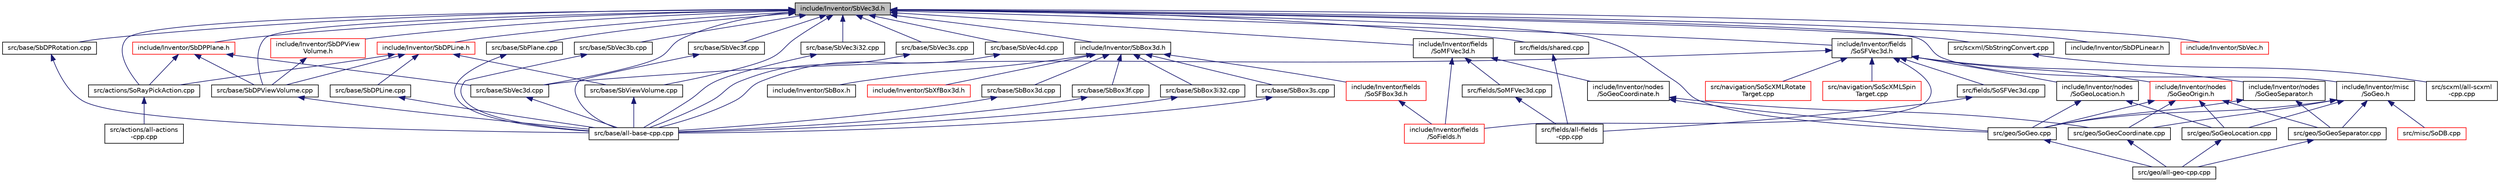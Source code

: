 digraph "include/Inventor/SbVec3d.h"
{
 // LATEX_PDF_SIZE
  edge [fontname="Helvetica",fontsize="10",labelfontname="Helvetica",labelfontsize="10"];
  node [fontname="Helvetica",fontsize="10",shape=record];
  Node1 [label="include/Inventor/SbVec3d.h",height=0.2,width=0.4,color="black", fillcolor="grey75", style="filled", fontcolor="black",tooltip=" "];
  Node1 -> Node2 [dir="back",color="midnightblue",fontsize="10",style="solid",fontname="Helvetica"];
  Node2 [label="src/actions/SoRayPickAction.cpp",height=0.2,width=0.4,color="black", fillcolor="white", style="filled",URL="$SoRayPickAction_8cpp.html",tooltip=" "];
  Node2 -> Node3 [dir="back",color="midnightblue",fontsize="10",style="solid",fontname="Helvetica"];
  Node3 [label="src/actions/all-actions\l-cpp.cpp",height=0.2,width=0.4,color="black", fillcolor="white", style="filled",URL="$all-actions-cpp_8cpp.html",tooltip=" "];
  Node1 -> Node4 [dir="back",color="midnightblue",fontsize="10",style="solid",fontname="Helvetica"];
  Node4 [label="src/base/SbDPRotation.cpp",height=0.2,width=0.4,color="black", fillcolor="white", style="filled",URL="$SbDPRotation_8cpp.html",tooltip=" "];
  Node4 -> Node5 [dir="back",color="midnightblue",fontsize="10",style="solid",fontname="Helvetica"];
  Node5 [label="src/base/all-base-cpp.cpp",height=0.2,width=0.4,color="black", fillcolor="white", style="filled",URL="$all-base-cpp_8cpp.html",tooltip=" "];
  Node1 -> Node6 [dir="back",color="midnightblue",fontsize="10",style="solid",fontname="Helvetica"];
  Node6 [label="src/base/SbDPViewVolume.cpp",height=0.2,width=0.4,color="black", fillcolor="white", style="filled",URL="$SbDPViewVolume_8cpp.html",tooltip=" "];
  Node6 -> Node5 [dir="back",color="midnightblue",fontsize="10",style="solid",fontname="Helvetica"];
  Node1 -> Node7 [dir="back",color="midnightblue",fontsize="10",style="solid",fontname="Helvetica"];
  Node7 [label="src/base/SbPlane.cpp",height=0.2,width=0.4,color="black", fillcolor="white", style="filled",URL="$SbPlane_8cpp.html",tooltip=" "];
  Node7 -> Node5 [dir="back",color="midnightblue",fontsize="10",style="solid",fontname="Helvetica"];
  Node1 -> Node8 [dir="back",color="midnightblue",fontsize="10",style="solid",fontname="Helvetica"];
  Node8 [label="src/base/SbVec3b.cpp",height=0.2,width=0.4,color="black", fillcolor="white", style="filled",URL="$SbVec3b_8cpp.html",tooltip=" "];
  Node8 -> Node5 [dir="back",color="midnightblue",fontsize="10",style="solid",fontname="Helvetica"];
  Node1 -> Node9 [dir="back",color="midnightblue",fontsize="10",style="solid",fontname="Helvetica"];
  Node9 [label="src/base/SbVec3d.cpp",height=0.2,width=0.4,color="black", fillcolor="white", style="filled",URL="$SbVec3d_8cpp.html",tooltip=" "];
  Node9 -> Node5 [dir="back",color="midnightblue",fontsize="10",style="solid",fontname="Helvetica"];
  Node1 -> Node10 [dir="back",color="midnightblue",fontsize="10",style="solid",fontname="Helvetica"];
  Node10 [label="src/base/SbVec3f.cpp",height=0.2,width=0.4,color="black", fillcolor="white", style="filled",URL="$SbVec3f_8cpp.html",tooltip=" "];
  Node10 -> Node5 [dir="back",color="midnightblue",fontsize="10",style="solid",fontname="Helvetica"];
  Node1 -> Node11 [dir="back",color="midnightblue",fontsize="10",style="solid",fontname="Helvetica"];
  Node11 [label="src/base/SbVec3i32.cpp",height=0.2,width=0.4,color="black", fillcolor="white", style="filled",URL="$SbVec3i32_8cpp.html",tooltip=" "];
  Node11 -> Node5 [dir="back",color="midnightblue",fontsize="10",style="solid",fontname="Helvetica"];
  Node1 -> Node12 [dir="back",color="midnightblue",fontsize="10",style="solid",fontname="Helvetica"];
  Node12 [label="src/base/SbVec3s.cpp",height=0.2,width=0.4,color="black", fillcolor="white", style="filled",URL="$SbVec3s_8cpp.html",tooltip=" "];
  Node12 -> Node5 [dir="back",color="midnightblue",fontsize="10",style="solid",fontname="Helvetica"];
  Node1 -> Node13 [dir="back",color="midnightblue",fontsize="10",style="solid",fontname="Helvetica"];
  Node13 [label="src/base/SbVec4d.cpp",height=0.2,width=0.4,color="black", fillcolor="white", style="filled",URL="$SbVec4d_8cpp.html",tooltip=" "];
  Node13 -> Node5 [dir="back",color="midnightblue",fontsize="10",style="solid",fontname="Helvetica"];
  Node1 -> Node14 [dir="back",color="midnightblue",fontsize="10",style="solid",fontname="Helvetica"];
  Node14 [label="src/base/SbViewVolume.cpp",height=0.2,width=0.4,color="black", fillcolor="white", style="filled",URL="$SbViewVolume_8cpp.html",tooltip=" "];
  Node14 -> Node5 [dir="back",color="midnightblue",fontsize="10",style="solid",fontname="Helvetica"];
  Node1 -> Node15 [dir="back",color="midnightblue",fontsize="10",style="solid",fontname="Helvetica"];
  Node15 [label="src/fields/shared.cpp",height=0.2,width=0.4,color="black", fillcolor="white", style="filled",URL="$shared_8cpp.html",tooltip=" "];
  Node15 -> Node16 [dir="back",color="midnightblue",fontsize="10",style="solid",fontname="Helvetica"];
  Node16 [label="src/fields/all-fields\l-cpp.cpp",height=0.2,width=0.4,color="black", fillcolor="white", style="filled",URL="$all-fields-cpp_8cpp.html",tooltip=" "];
  Node1 -> Node17 [dir="back",color="midnightblue",fontsize="10",style="solid",fontname="Helvetica"];
  Node17 [label="src/geo/SoGeo.cpp",height=0.2,width=0.4,color="black", fillcolor="white", style="filled",URL="$SoGeo_8cpp.html",tooltip=" "];
  Node17 -> Node18 [dir="back",color="midnightblue",fontsize="10",style="solid",fontname="Helvetica"];
  Node18 [label="src/geo/all-geo-cpp.cpp",height=0.2,width=0.4,color="black", fillcolor="white", style="filled",URL="$all-geo-cpp_8cpp.html",tooltip=" "];
  Node1 -> Node19 [dir="back",color="midnightblue",fontsize="10",style="solid",fontname="Helvetica"];
  Node19 [label="src/scxml/SbStringConvert.cpp",height=0.2,width=0.4,color="black", fillcolor="white", style="filled",URL="$SbStringConvert_8cpp.html",tooltip=" "];
  Node19 -> Node20 [dir="back",color="midnightblue",fontsize="10",style="solid",fontname="Helvetica"];
  Node20 [label="src/scxml/all-scxml\l-cpp.cpp",height=0.2,width=0.4,color="black", fillcolor="white", style="filled",URL="$all-scxml-cpp_8cpp.html",tooltip=" "];
  Node1 -> Node21 [dir="back",color="midnightblue",fontsize="10",style="solid",fontname="Helvetica"];
  Node21 [label="include/Inventor/fields\l/SoMFVec3d.h",height=0.2,width=0.4,color="black", fillcolor="white", style="filled",URL="$SoMFVec3d_8h.html",tooltip=" "];
  Node21 -> Node22 [dir="back",color="midnightblue",fontsize="10",style="solid",fontname="Helvetica"];
  Node22 [label="src/fields/SoMFVec3d.cpp",height=0.2,width=0.4,color="black", fillcolor="white", style="filled",URL="$SoMFVec3d_8cpp.html",tooltip=" "];
  Node22 -> Node16 [dir="back",color="midnightblue",fontsize="10",style="solid",fontname="Helvetica"];
  Node21 -> Node23 [dir="back",color="midnightblue",fontsize="10",style="solid",fontname="Helvetica"];
  Node23 [label="include/Inventor/fields\l/SoFields.h",height=0.2,width=0.4,color="red", fillcolor="white", style="filled",URL="$SoFields_8h.html",tooltip=" "];
  Node21 -> Node30 [dir="back",color="midnightblue",fontsize="10",style="solid",fontname="Helvetica"];
  Node30 [label="include/Inventor/nodes\l/SoGeoCoordinate.h",height=0.2,width=0.4,color="black", fillcolor="white", style="filled",URL="$SoGeoCoordinate_8h.html",tooltip=" "];
  Node30 -> Node17 [dir="back",color="midnightblue",fontsize="10",style="solid",fontname="Helvetica"];
  Node30 -> Node31 [dir="back",color="midnightblue",fontsize="10",style="solid",fontname="Helvetica"];
  Node31 [label="src/geo/SoGeoCoordinate.cpp",height=0.2,width=0.4,color="black", fillcolor="white", style="filled",URL="$SoGeoCoordinate_8cpp.html",tooltip=" "];
  Node31 -> Node18 [dir="back",color="midnightblue",fontsize="10",style="solid",fontname="Helvetica"];
  Node1 -> Node32 [dir="back",color="midnightblue",fontsize="10",style="solid",fontname="Helvetica"];
  Node32 [label="include/Inventor/fields\l/SoSFVec3d.h",height=0.2,width=0.4,color="black", fillcolor="white", style="filled",URL="$SoSFVec3d_8h.html",tooltip=" "];
  Node32 -> Node9 [dir="back",color="midnightblue",fontsize="10",style="solid",fontname="Helvetica"];
  Node32 -> Node33 [dir="back",color="midnightblue",fontsize="10",style="solid",fontname="Helvetica"];
  Node33 [label="src/fields/SoSFVec3d.cpp",height=0.2,width=0.4,color="black", fillcolor="white", style="filled",URL="$SoSFVec3d_8cpp.html",tooltip=" "];
  Node33 -> Node16 [dir="back",color="midnightblue",fontsize="10",style="solid",fontname="Helvetica"];
  Node32 -> Node34 [dir="back",color="midnightblue",fontsize="10",style="solid",fontname="Helvetica"];
  Node34 [label="src/navigation/SoScXMLRotate\lTarget.cpp",height=0.2,width=0.4,color="red", fillcolor="white", style="filled",URL="$SoScXMLRotateTarget_8cpp.html",tooltip=" "];
  Node32 -> Node36 [dir="back",color="midnightblue",fontsize="10",style="solid",fontname="Helvetica"];
  Node36 [label="src/navigation/SoScXMLSpin\lTarget.cpp",height=0.2,width=0.4,color="red", fillcolor="white", style="filled",URL="$SoScXMLSpinTarget_8cpp.html",tooltip=" "];
  Node32 -> Node23 [dir="back",color="midnightblue",fontsize="10",style="solid",fontname="Helvetica"];
  Node32 -> Node37 [dir="back",color="midnightblue",fontsize="10",style="solid",fontname="Helvetica"];
  Node37 [label="include/Inventor/nodes\l/SoGeoLocation.h",height=0.2,width=0.4,color="black", fillcolor="white", style="filled",URL="$SoGeoLocation_8h.html",tooltip=" "];
  Node37 -> Node17 [dir="back",color="midnightblue",fontsize="10",style="solid",fontname="Helvetica"];
  Node37 -> Node38 [dir="back",color="midnightblue",fontsize="10",style="solid",fontname="Helvetica"];
  Node38 [label="src/geo/SoGeoLocation.cpp",height=0.2,width=0.4,color="black", fillcolor="white", style="filled",URL="$SoGeoLocation_8cpp.html",tooltip=" "];
  Node38 -> Node18 [dir="back",color="midnightblue",fontsize="10",style="solid",fontname="Helvetica"];
  Node32 -> Node39 [dir="back",color="midnightblue",fontsize="10",style="solid",fontname="Helvetica"];
  Node39 [label="include/Inventor/nodes\l/SoGeoOrigin.h",height=0.2,width=0.4,color="red", fillcolor="white", style="filled",URL="$SoGeoOrigin_8h.html",tooltip=" "];
  Node39 -> Node17 [dir="back",color="midnightblue",fontsize="10",style="solid",fontname="Helvetica"];
  Node39 -> Node31 [dir="back",color="midnightblue",fontsize="10",style="solid",fontname="Helvetica"];
  Node39 -> Node38 [dir="back",color="midnightblue",fontsize="10",style="solid",fontname="Helvetica"];
  Node39 -> Node42 [dir="back",color="midnightblue",fontsize="10",style="solid",fontname="Helvetica"];
  Node42 [label="src/geo/SoGeoSeparator.cpp",height=0.2,width=0.4,color="black", fillcolor="white", style="filled",URL="$SoGeoSeparator_8cpp.html",tooltip=" "];
  Node42 -> Node18 [dir="back",color="midnightblue",fontsize="10",style="solid",fontname="Helvetica"];
  Node32 -> Node43 [dir="back",color="midnightblue",fontsize="10",style="solid",fontname="Helvetica"];
  Node43 [label="include/Inventor/nodes\l/SoGeoSeparator.h",height=0.2,width=0.4,color="black", fillcolor="white", style="filled",URL="$SoGeoSeparator_8h.html",tooltip=" "];
  Node43 -> Node17 [dir="back",color="midnightblue",fontsize="10",style="solid",fontname="Helvetica"];
  Node43 -> Node42 [dir="back",color="midnightblue",fontsize="10",style="solid",fontname="Helvetica"];
  Node1 -> Node44 [dir="back",color="midnightblue",fontsize="10",style="solid",fontname="Helvetica"];
  Node44 [label="include/Inventor/misc\l/SoGeo.h",height=0.2,width=0.4,color="black", fillcolor="white", style="filled",URL="$SoGeo_8h.html",tooltip=" "];
  Node44 -> Node17 [dir="back",color="midnightblue",fontsize="10",style="solid",fontname="Helvetica"];
  Node44 -> Node31 [dir="back",color="midnightblue",fontsize="10",style="solid",fontname="Helvetica"];
  Node44 -> Node38 [dir="back",color="midnightblue",fontsize="10",style="solid",fontname="Helvetica"];
  Node44 -> Node42 [dir="back",color="midnightblue",fontsize="10",style="solid",fontname="Helvetica"];
  Node44 -> Node45 [dir="back",color="midnightblue",fontsize="10",style="solid",fontname="Helvetica"];
  Node45 [label="src/misc/SoDB.cpp",height=0.2,width=0.4,color="red", fillcolor="white", style="filled",URL="$SoDB_8cpp.html",tooltip=" "];
  Node1 -> Node47 [dir="back",color="midnightblue",fontsize="10",style="solid",fontname="Helvetica"];
  Node47 [label="include/Inventor/SbBox3d.h",height=0.2,width=0.4,color="black", fillcolor="white", style="filled",URL="$SbBox3d_8h.html",tooltip=" "];
  Node47 -> Node48 [dir="back",color="midnightblue",fontsize="10",style="solid",fontname="Helvetica"];
  Node48 [label="src/base/SbBox3d.cpp",height=0.2,width=0.4,color="black", fillcolor="white", style="filled",URL="$SbBox3d_8cpp.html",tooltip=" "];
  Node48 -> Node5 [dir="back",color="midnightblue",fontsize="10",style="solid",fontname="Helvetica"];
  Node47 -> Node49 [dir="back",color="midnightblue",fontsize="10",style="solid",fontname="Helvetica"];
  Node49 [label="src/base/SbBox3f.cpp",height=0.2,width=0.4,color="black", fillcolor="white", style="filled",URL="$SbBox3f_8cpp.html",tooltip=" "];
  Node49 -> Node5 [dir="back",color="midnightblue",fontsize="10",style="solid",fontname="Helvetica"];
  Node47 -> Node50 [dir="back",color="midnightblue",fontsize="10",style="solid",fontname="Helvetica"];
  Node50 [label="src/base/SbBox3i32.cpp",height=0.2,width=0.4,color="black", fillcolor="white", style="filled",URL="$SbBox3i32_8cpp.html",tooltip=" "];
  Node50 -> Node5 [dir="back",color="midnightblue",fontsize="10",style="solid",fontname="Helvetica"];
  Node47 -> Node51 [dir="back",color="midnightblue",fontsize="10",style="solid",fontname="Helvetica"];
  Node51 [label="src/base/SbBox3s.cpp",height=0.2,width=0.4,color="black", fillcolor="white", style="filled",URL="$SbBox3s_8cpp.html",tooltip=" "];
  Node51 -> Node5 [dir="back",color="midnightblue",fontsize="10",style="solid",fontname="Helvetica"];
  Node47 -> Node52 [dir="back",color="midnightblue",fontsize="10",style="solid",fontname="Helvetica"];
  Node52 [label="include/Inventor/fields\l/SoSFBox3d.h",height=0.2,width=0.4,color="red", fillcolor="white", style="filled",URL="$SoSFBox3d_8h.html",tooltip=" "];
  Node52 -> Node23 [dir="back",color="midnightblue",fontsize="10",style="solid",fontname="Helvetica"];
  Node47 -> Node54 [dir="back",color="midnightblue",fontsize="10",style="solid",fontname="Helvetica"];
  Node54 [label="include/Inventor/SbBox.h",height=0.2,width=0.4,color="black", fillcolor="white", style="filled",URL="$SbBox_8h.html",tooltip=" "];
  Node47 -> Node55 [dir="back",color="midnightblue",fontsize="10",style="solid",fontname="Helvetica"];
  Node55 [label="include/Inventor/SbXfBox3d.h",height=0.2,width=0.4,color="red", fillcolor="white", style="filled",URL="$SbXfBox3d_8h.html",tooltip=" "];
  Node1 -> Node57 [dir="back",color="midnightblue",fontsize="10",style="solid",fontname="Helvetica"];
  Node57 [label="include/Inventor/SbDPLine.h",height=0.2,width=0.4,color="red", fillcolor="white", style="filled",URL="$SbDPLine_8h.html",tooltip=" "];
  Node57 -> Node2 [dir="back",color="midnightblue",fontsize="10",style="solid",fontname="Helvetica"];
  Node57 -> Node58 [dir="back",color="midnightblue",fontsize="10",style="solid",fontname="Helvetica"];
  Node58 [label="src/base/SbDPLine.cpp",height=0.2,width=0.4,color="black", fillcolor="white", style="filled",URL="$SbDPLine_8cpp.html",tooltip=" "];
  Node58 -> Node5 [dir="back",color="midnightblue",fontsize="10",style="solid",fontname="Helvetica"];
  Node57 -> Node6 [dir="back",color="midnightblue",fontsize="10",style="solid",fontname="Helvetica"];
  Node57 -> Node14 [dir="back",color="midnightblue",fontsize="10",style="solid",fontname="Helvetica"];
  Node1 -> Node61 [dir="back",color="midnightblue",fontsize="10",style="solid",fontname="Helvetica"];
  Node61 [label="include/Inventor/SbDPLinear.h",height=0.2,width=0.4,color="black", fillcolor="white", style="filled",URL="$SbDPLinear_8h.html",tooltip=" "];
  Node1 -> Node62 [dir="back",color="midnightblue",fontsize="10",style="solid",fontname="Helvetica"];
  Node62 [label="include/Inventor/SbDPPlane.h",height=0.2,width=0.4,color="red", fillcolor="white", style="filled",URL="$SbDPPlane_8h.html",tooltip=" "];
  Node62 -> Node2 [dir="back",color="midnightblue",fontsize="10",style="solid",fontname="Helvetica"];
  Node62 -> Node6 [dir="back",color="midnightblue",fontsize="10",style="solid",fontname="Helvetica"];
  Node62 -> Node9 [dir="back",color="midnightblue",fontsize="10",style="solid",fontname="Helvetica"];
  Node1 -> Node63 [dir="back",color="midnightblue",fontsize="10",style="solid",fontname="Helvetica"];
  Node63 [label="include/Inventor/SbDPView\lVolume.h",height=0.2,width=0.4,color="red", fillcolor="white", style="filled",URL="$SbDPViewVolume_8h.html",tooltip=" "];
  Node63 -> Node6 [dir="back",color="midnightblue",fontsize="10",style="solid",fontname="Helvetica"];
  Node1 -> Node196 [dir="back",color="midnightblue",fontsize="10",style="solid",fontname="Helvetica"];
  Node196 [label="include/Inventor/SbVec.h",height=0.2,width=0.4,color="red", fillcolor="white", style="filled",URL="$SbVec_8h.html",tooltip=" "];
}
